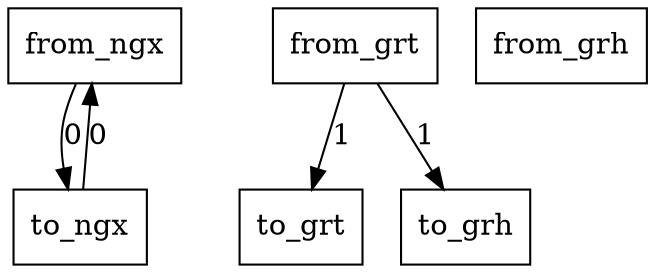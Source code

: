 digraph {
    graph [rankdir=TB
          ,bgcolor=transparent];
    node [shape=box
         ,fillcolor=white
         ,style=filled];
    0 [label=<from_ngx>];
    1 [label=<from_grt>];
    2 [label=<from_grh>];
    3 [label=<to_ngx>];
    4 [label=<to_grt>];
    5 [label=<to_grh>];
    0 -> 3 [label=0];
    1 -> 4 [label=1];
    1 -> 5 [label=1];
    3 -> 0 [label=0];
}